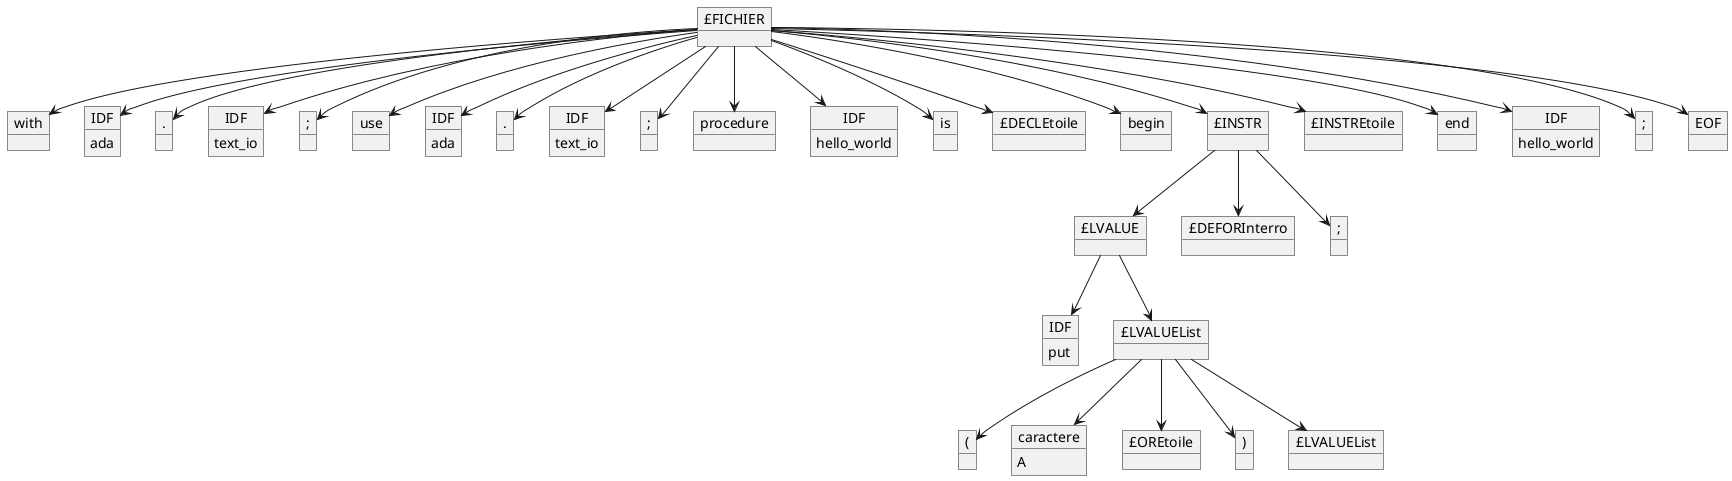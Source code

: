 @startuml Arbre_Syntaxique
object "£FICHIER" as 1
object "with" as 2
object "IDF" as 3
3 : ada
object "." as 4
object "IDF" as 5
5 : text_io
object ";" as 6
object "use" as 7
object "IDF" as 8
8 : ada
object "." as 9
object "IDF" as 10
10 : text_io
object ";" as 11
object "procedure" as 12
object "IDF" as 13
13 : hello_world
object "is" as 14
object "£DECLEtoile" as 15
object "begin" as 16
object "£INSTR" as 17
object "£INSTREtoile" as 18
object "end" as 19
object "IDF" as 20
20 : hello_world
object ";" as 21
object "EOF" as 22
object "£LVALUE" as 23
object "£DEFORInterro" as 24
object ";" as 25
object "IDF" as 26
26 : put
object "£LVALUEList" as 27
object "(" as 28
object "caractere" as 29
29 : A
object "£OREtoile" as 30
object ")" as 31
object "£LVALUEList" as 32
1 -down-> 2
1 -down-> 3
1 -down-> 4
1 -down-> 5
1 -down-> 6
1 -down-> 7
1 -down-> 8
1 -down-> 9
1 -down-> 10
1 -down-> 11
1 -down-> 12
1 -down-> 13
1 -down-> 14
1 -down-> 15
1 -down-> 16
1 -down-> 17
1 -down-> 18
1 -down-> 19
1 -down-> 20
1 -down-> 21
1 -down-> 22
17 -down-> 23
17 -down-> 24
17 -down-> 25
23 -down-> 26
23 -down-> 27
27 -down-> 28
27 -down-> 29
27 -down-> 30
27 -down-> 31
27 -down-> 32
@enduml
